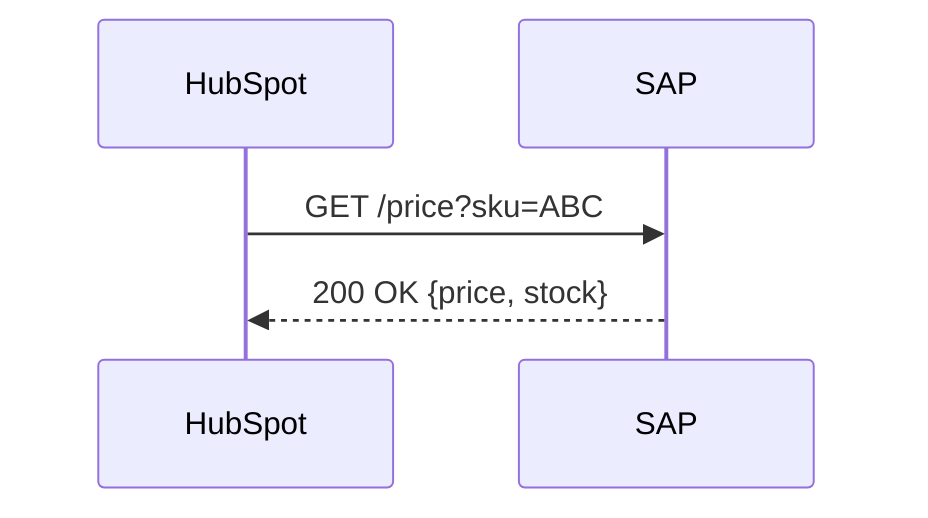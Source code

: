 sequenceDiagram
participant H as HubSpot
participant S as SAP
H->>S: GET /price?sku=ABC
S-->>H: 200 OK {price, stock}